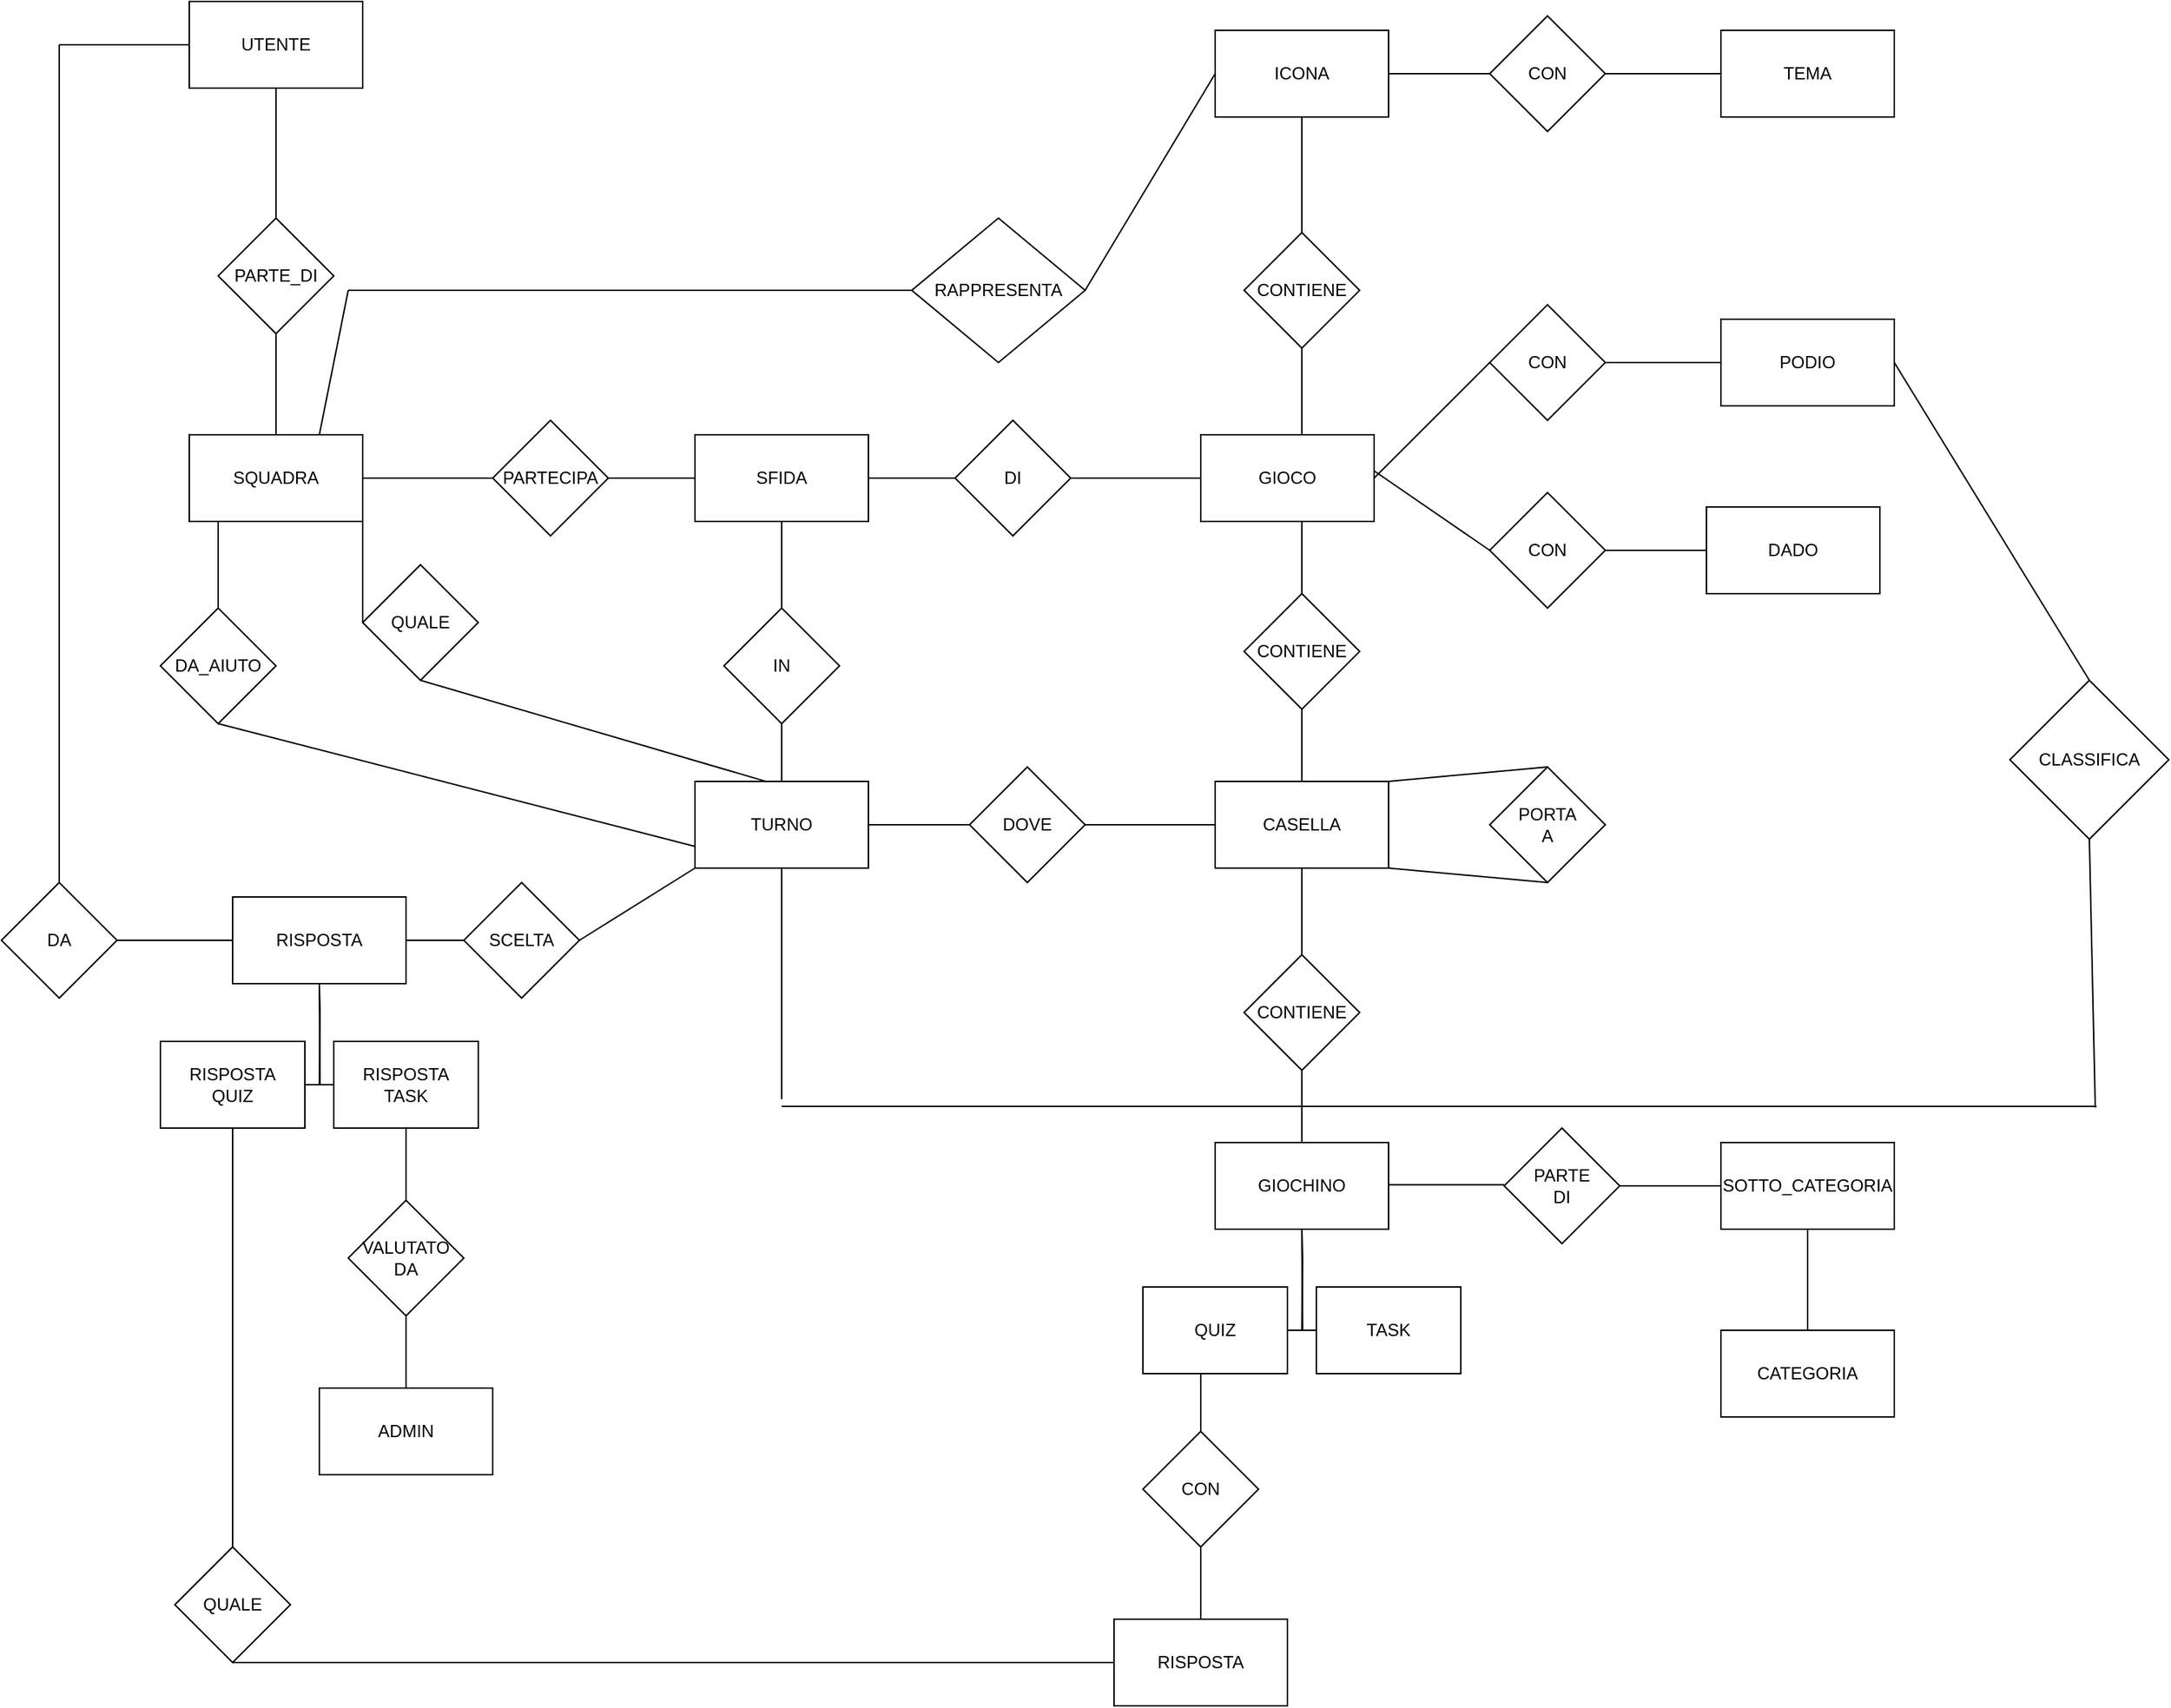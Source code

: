 <mxfile version="14.6.5" type="github">
  <diagram id="R2lEEEUBdFMjLlhIrx00" name="Page-1">
    <mxGraphModel dx="3067" dy="7813" grid="1" gridSize="10" guides="1" tooltips="1" connect="1" arrows="1" fold="1" page="0" pageScale="1" pageWidth="850" pageHeight="1100" math="0" shadow="0" extFonts="Permanent Marker^https://fonts.googleapis.com/css?family=Permanent+Marker">
      <root>
        <object label="" id="0">
          <mxCell />
        </object>
        <mxCell id="1" parent="0" />
        <mxCell id="_yOBdkl509Or3iE-9fz3-2" value="UTENTE" style="rounded=0;whiteSpace=wrap;html=1;" vertex="1" parent="1">
          <mxGeometry x="220" y="-2750" width="120" height="60" as="geometry" />
        </mxCell>
        <mxCell id="_yOBdkl509Or3iE-9fz3-3" value="" style="endArrow=none;html=1;" edge="1" parent="1" source="_yOBdkl509Or3iE-9fz3-2">
          <mxGeometry width="50" height="50" relative="1" as="geometry">
            <mxPoint x="280" y="-2670" as="sourcePoint" />
            <mxPoint x="280" y="-2600" as="targetPoint" />
          </mxGeometry>
        </mxCell>
        <mxCell id="_yOBdkl509Or3iE-9fz3-4" value="PARTE_DI" style="rhombus;whiteSpace=wrap;html=1;" vertex="1" parent="1">
          <mxGeometry x="240" y="-2600" width="80" height="80" as="geometry" />
        </mxCell>
        <mxCell id="_yOBdkl509Or3iE-9fz3-5" value="" style="endArrow=none;html=1;entryX=0.5;entryY=1;entryDx=0;entryDy=0;" edge="1" parent="1" target="_yOBdkl509Or3iE-9fz3-4">
          <mxGeometry width="50" height="50" relative="1" as="geometry">
            <mxPoint x="280" y="-2440" as="sourcePoint" />
            <mxPoint x="450" y="-2680" as="targetPoint" />
          </mxGeometry>
        </mxCell>
        <mxCell id="_yOBdkl509Or3iE-9fz3-6" value="SQUADRA&lt;br&gt;" style="rounded=0;whiteSpace=wrap;html=1;" vertex="1" parent="1">
          <mxGeometry x="220" y="-2450" width="120" height="60" as="geometry" />
        </mxCell>
        <mxCell id="_yOBdkl509Or3iE-9fz3-7" value="" style="endArrow=none;html=1;entryX=1;entryY=0.5;entryDx=0;entryDy=0;" edge="1" parent="1" target="_yOBdkl509Or3iE-9fz3-6">
          <mxGeometry width="50" height="50" relative="1" as="geometry">
            <mxPoint x="440" y="-2420" as="sourcePoint" />
            <mxPoint x="390" y="-2390" as="targetPoint" />
          </mxGeometry>
        </mxCell>
        <mxCell id="_yOBdkl509Or3iE-9fz3-8" value="PARTECIPA&lt;br&gt;" style="rhombus;whiteSpace=wrap;html=1;" vertex="1" parent="1">
          <mxGeometry x="430" y="-2460" width="80" height="80" as="geometry" />
        </mxCell>
        <mxCell id="_yOBdkl509Or3iE-9fz3-9" value="" style="endArrow=none;html=1;exitX=1;exitY=0.5;exitDx=0;exitDy=0;" edge="1" parent="1" source="_yOBdkl509Or3iE-9fz3-8" target="_yOBdkl509Or3iE-9fz3-10">
          <mxGeometry width="50" height="50" relative="1" as="geometry">
            <mxPoint x="400" y="-2650" as="sourcePoint" />
            <mxPoint x="600" y="-2420" as="targetPoint" />
          </mxGeometry>
        </mxCell>
        <mxCell id="_yOBdkl509Or3iE-9fz3-10" value="SFIDA" style="rounded=0;whiteSpace=wrap;html=1;" vertex="1" parent="1">
          <mxGeometry x="570" y="-2450" width="120" height="60" as="geometry" />
        </mxCell>
        <mxCell id="_yOBdkl509Or3iE-9fz3-11" value="" style="endArrow=none;html=1;entryX=1;entryY=0.5;entryDx=0;entryDy=0;" edge="1" parent="1" target="_yOBdkl509Or3iE-9fz3-10">
          <mxGeometry width="50" height="50" relative="1" as="geometry">
            <mxPoint x="760" y="-2420" as="sourcePoint" />
            <mxPoint x="450" y="-2700" as="targetPoint" />
          </mxGeometry>
        </mxCell>
        <mxCell id="_yOBdkl509Or3iE-9fz3-12" value="DI&lt;br&gt;" style="rhombus;whiteSpace=wrap;html=1;" vertex="1" parent="1">
          <mxGeometry x="750" y="-2460" width="80" height="80" as="geometry" />
        </mxCell>
        <mxCell id="_yOBdkl509Or3iE-9fz3-13" value="" style="endArrow=none;html=1;entryX=0;entryY=0.5;entryDx=0;entryDy=0;exitX=1;exitY=0.5;exitDx=0;exitDy=0;" edge="1" parent="1" source="_yOBdkl509Or3iE-9fz3-90" target="_yOBdkl509Or3iE-9fz3-87">
          <mxGeometry width="50" height="50" relative="1" as="geometry">
            <mxPoint x="830" y="-2180.71" as="sourcePoint" />
            <mxPoint x="920" y="-2180.71" as="targetPoint" />
          </mxGeometry>
        </mxCell>
        <mxCell id="_yOBdkl509Or3iE-9fz3-16" value="GIOCO" style="rounded=0;whiteSpace=wrap;html=1;" vertex="1" parent="1">
          <mxGeometry x="920" y="-2450" width="120" height="60" as="geometry" />
        </mxCell>
        <mxCell id="_yOBdkl509Or3iE-9fz3-17" value="" style="endArrow=none;html=1;" edge="1" parent="1">
          <mxGeometry width="50" height="50" relative="1" as="geometry">
            <mxPoint x="990" y="-2450" as="sourcePoint" />
            <mxPoint x="990" y="-2520" as="targetPoint" />
          </mxGeometry>
        </mxCell>
        <mxCell id="_yOBdkl509Or3iE-9fz3-18" value="ICONA" style="rounded=0;whiteSpace=wrap;html=1;" vertex="1" parent="1">
          <mxGeometry x="930" y="-2730" width="120" height="60" as="geometry" />
        </mxCell>
        <mxCell id="_yOBdkl509Or3iE-9fz3-19" value="" style="endArrow=none;html=1;entryX=0;entryY=0.5;entryDx=0;entryDy=0;" edge="1" parent="1" target="_yOBdkl509Or3iE-9fz3-18">
          <mxGeometry width="50" height="50" relative="1" as="geometry">
            <mxPoint x="840" y="-2550" as="sourcePoint" />
            <mxPoint x="890" y="-2710" as="targetPoint" />
          </mxGeometry>
        </mxCell>
        <mxCell id="_yOBdkl509Or3iE-9fz3-20" value="RAPPRESENTA&lt;br&gt;" style="rhombus;whiteSpace=wrap;html=1;" vertex="1" parent="1">
          <mxGeometry x="720" y="-2600" width="120" height="100" as="geometry" />
        </mxCell>
        <mxCell id="_yOBdkl509Or3iE-9fz3-22" value="" style="endArrow=none;html=1;exitX=0;exitY=0.5;exitDx=0;exitDy=0;" edge="1" parent="1" source="_yOBdkl509Or3iE-9fz3-20">
          <mxGeometry width="50" height="50" relative="1" as="geometry">
            <mxPoint x="440" y="-2660" as="sourcePoint" />
            <mxPoint x="330" y="-2550" as="targetPoint" />
          </mxGeometry>
        </mxCell>
        <mxCell id="_yOBdkl509Or3iE-9fz3-23" value="" style="endArrow=none;html=1;exitX=0.75;exitY=0;exitDx=0;exitDy=0;" edge="1" parent="1" source="_yOBdkl509Or3iE-9fz3-6">
          <mxGeometry width="50" height="50" relative="1" as="geometry">
            <mxPoint x="320" y="-2460" as="sourcePoint" />
            <mxPoint x="330" y="-2550" as="targetPoint" />
          </mxGeometry>
        </mxCell>
        <mxCell id="_yOBdkl509Or3iE-9fz3-26" value="" style="endArrow=none;html=1;" edge="1" parent="1">
          <mxGeometry width="50" height="50" relative="1" as="geometry">
            <mxPoint x="630" y="-2320" as="sourcePoint" />
            <mxPoint x="630" y="-2390" as="targetPoint" />
          </mxGeometry>
        </mxCell>
        <mxCell id="_yOBdkl509Or3iE-9fz3-27" value="IN" style="rhombus;whiteSpace=wrap;html=1;" vertex="1" parent="1">
          <mxGeometry x="590" y="-2330" width="80" height="80" as="geometry" />
        </mxCell>
        <mxCell id="_yOBdkl509Or3iE-9fz3-28" value="" style="endArrow=none;html=1;" edge="1" parent="1">
          <mxGeometry width="50" height="50" relative="1" as="geometry">
            <mxPoint x="630" y="-2200" as="sourcePoint" />
            <mxPoint x="630" y="-2250" as="targetPoint" />
          </mxGeometry>
        </mxCell>
        <mxCell id="_yOBdkl509Or3iE-9fz3-29" value="TURNO" style="rounded=0;whiteSpace=wrap;html=1;" vertex="1" parent="1">
          <mxGeometry x="570" y="-2210" width="120" height="60" as="geometry" />
        </mxCell>
        <mxCell id="_yOBdkl509Or3iE-9fz3-30" value="" style="endArrow=none;html=1;" edge="1" parent="1" target="_yOBdkl509Or3iE-9fz3-31">
          <mxGeometry width="50" height="50" relative="1" as="geometry">
            <mxPoint x="240" y="-2390" as="sourcePoint" />
            <mxPoint x="240" y="-2390" as="targetPoint" />
          </mxGeometry>
        </mxCell>
        <mxCell id="_yOBdkl509Or3iE-9fz3-31" value="DA_AIUTO" style="rhombus;whiteSpace=wrap;html=1;" vertex="1" parent="1">
          <mxGeometry x="200" y="-2330" width="80" height="80" as="geometry" />
        </mxCell>
        <mxCell id="_yOBdkl509Or3iE-9fz3-32" value="" style="endArrow=none;html=1;exitX=0;exitY=0.75;exitDx=0;exitDy=0;" edge="1" parent="1" source="_yOBdkl509Or3iE-9fz3-29">
          <mxGeometry width="50" height="50" relative="1" as="geometry">
            <mxPoint x="550" y="-2180" as="sourcePoint" />
            <mxPoint x="240" y="-2250" as="targetPoint" />
            <Array as="points" />
          </mxGeometry>
        </mxCell>
        <mxCell id="_yOBdkl509Or3iE-9fz3-33" value="" style="endArrow=none;html=1;" edge="1" parent="1" target="_yOBdkl509Or3iE-9fz3-34">
          <mxGeometry width="50" height="50" relative="1" as="geometry">
            <mxPoint x="340" y="-2320" as="sourcePoint" />
            <mxPoint x="340" y="-2390" as="targetPoint" />
          </mxGeometry>
        </mxCell>
        <mxCell id="_yOBdkl509Or3iE-9fz3-34" value="QUALE" style="rhombus;whiteSpace=wrap;html=1;" vertex="1" parent="1">
          <mxGeometry x="340" y="-2360" width="80" height="80" as="geometry" />
        </mxCell>
        <mxCell id="_yOBdkl509Or3iE-9fz3-38" value="" style="endArrow=none;html=1;exitX=0;exitY=0.5;exitDx=0;exitDy=0;" edge="1" parent="1" source="_yOBdkl509Or3iE-9fz3-34">
          <mxGeometry width="50" height="50" relative="1" as="geometry">
            <mxPoint x="290" y="-2340" as="sourcePoint" />
            <mxPoint x="340" y="-2390" as="targetPoint" />
          </mxGeometry>
        </mxCell>
        <mxCell id="_yOBdkl509Or3iE-9fz3-39" value="" style="endArrow=none;html=1;exitX=0.418;exitY=0.005;exitDx=0;exitDy=0;exitPerimeter=0;" edge="1" parent="1" source="_yOBdkl509Or3iE-9fz3-29">
          <mxGeometry width="50" height="50" relative="1" as="geometry">
            <mxPoint x="330" y="-2230" as="sourcePoint" />
            <mxPoint x="380" y="-2280" as="targetPoint" />
          </mxGeometry>
        </mxCell>
        <mxCell id="_yOBdkl509Or3iE-9fz3-40" value="" style="endArrow=none;html=1;exitX=0;exitY=1;exitDx=0;exitDy=0;entryX=1;entryY=0.5;entryDx=0;entryDy=0;entryPerimeter=0;" edge="1" parent="1" source="_yOBdkl509Or3iE-9fz3-29" target="_yOBdkl509Or3iE-9fz3-41">
          <mxGeometry width="50" height="50" relative="1" as="geometry">
            <mxPoint x="540" y="-2145" as="sourcePoint" />
            <mxPoint x="500" y="-2100" as="targetPoint" />
          </mxGeometry>
        </mxCell>
        <mxCell id="_yOBdkl509Or3iE-9fz3-41" value="SCELTA" style="rhombus;whiteSpace=wrap;html=1;" vertex="1" parent="1">
          <mxGeometry x="410" y="-2140" width="80" height="80" as="geometry" />
        </mxCell>
        <mxCell id="_yOBdkl509Or3iE-9fz3-42" value="" style="endArrow=none;html=1;" edge="1" parent="1">
          <mxGeometry width="50" height="50" relative="1" as="geometry">
            <mxPoint x="350" y="-2100" as="sourcePoint" />
            <mxPoint x="410" y="-2100" as="targetPoint" />
          </mxGeometry>
        </mxCell>
        <mxCell id="_yOBdkl509Or3iE-9fz3-44" value="RISPOSTA" style="rounded=0;whiteSpace=wrap;html=1;" vertex="1" parent="1">
          <mxGeometry x="250" y="-2130" width="120" height="60" as="geometry" />
        </mxCell>
        <mxCell id="_yOBdkl509Or3iE-9fz3-46" value="" style="endArrow=none;html=1;" edge="1" parent="1" target="_yOBdkl509Or3iE-9fz3-47">
          <mxGeometry width="50" height="50" relative="1" as="geometry">
            <mxPoint x="160" y="-2100" as="sourcePoint" />
            <mxPoint x="250" y="-2100" as="targetPoint" />
          </mxGeometry>
        </mxCell>
        <mxCell id="_yOBdkl509Or3iE-9fz3-47" value="DA" style="rhombus;whiteSpace=wrap;html=1;" vertex="1" parent="1">
          <mxGeometry x="90" y="-2140" width="80" height="80" as="geometry" />
        </mxCell>
        <mxCell id="_yOBdkl509Or3iE-9fz3-51" value="" style="endArrow=none;html=1;exitX=1;exitY=0.5;exitDx=0;exitDy=0;" edge="1" parent="1" source="_yOBdkl509Or3iE-9fz3-47">
          <mxGeometry width="50" height="50" relative="1" as="geometry">
            <mxPoint x="200" y="-2050" as="sourcePoint" />
            <mxPoint x="250" y="-2100" as="targetPoint" />
          </mxGeometry>
        </mxCell>
        <mxCell id="_yOBdkl509Or3iE-9fz3-52" value="" style="endArrow=none;html=1;" edge="1" parent="1">
          <mxGeometry width="50" height="50" relative="1" as="geometry">
            <mxPoint x="130" y="-2140" as="sourcePoint" />
            <mxPoint x="130" y="-2720" as="targetPoint" />
          </mxGeometry>
        </mxCell>
        <mxCell id="_yOBdkl509Or3iE-9fz3-53" value="" style="endArrow=none;html=1;exitX=0;exitY=0.5;exitDx=0;exitDy=0;" edge="1" parent="1" source="_yOBdkl509Or3iE-9fz3-2">
          <mxGeometry width="50" height="50" relative="1" as="geometry">
            <mxPoint x="340" y="-2380" as="sourcePoint" />
            <mxPoint x="130" y="-2720" as="targetPoint" />
          </mxGeometry>
        </mxCell>
        <mxCell id="_yOBdkl509Or3iE-9fz3-58" value="" style="edgeStyle=orthogonalEdgeStyle;startArrow=none;endArrow=none;rounded=0;targetPortConstraint=eastwest;sourcePortConstraint=northsouth;" edge="1" target="_yOBdkl509Or3iE-9fz3-60" parent="1">
          <mxGeometry relative="1" as="geometry">
            <mxPoint x="310" y="-2070" as="sourcePoint" />
          </mxGeometry>
        </mxCell>
        <mxCell id="_yOBdkl509Or3iE-9fz3-59" value="" style="edgeStyle=orthogonalEdgeStyle;startArrow=none;endArrow=none;rounded=0;targetPortConstraint=eastwest;sourcePortConstraint=northsouth;" edge="1" target="_yOBdkl509Or3iE-9fz3-61" parent="1">
          <mxGeometry relative="1" as="geometry">
            <mxPoint x="310" y="-2070" as="sourcePoint" />
          </mxGeometry>
        </mxCell>
        <mxCell id="_yOBdkl509Or3iE-9fz3-60" value="RISPOSTA&lt;br&gt;QUIZ" style="whiteSpace=wrap;html=1;align=center;verticalAlign=middle;treeFolding=1;treeMoving=1;" vertex="1" parent="1">
          <mxGeometry x="200" y="-2030" width="100" height="60" as="geometry" />
        </mxCell>
        <mxCell id="_yOBdkl509Or3iE-9fz3-61" value="RISPOSTA&lt;br&gt;TASK" style="whiteSpace=wrap;html=1;align=center;verticalAlign=middle;treeFolding=1;treeMoving=1;" vertex="1" parent="1">
          <mxGeometry x="320" y="-2030" width="100" height="60" as="geometry" />
        </mxCell>
        <mxCell id="_yOBdkl509Or3iE-9fz3-62" value="" style="endArrow=none;html=1;" edge="1" parent="1" target="_yOBdkl509Or3iE-9fz3-63">
          <mxGeometry width="50" height="50" relative="1" as="geometry">
            <mxPoint x="370" y="-1910" as="sourcePoint" />
            <mxPoint x="370" y="-1970" as="targetPoint" />
          </mxGeometry>
        </mxCell>
        <mxCell id="_yOBdkl509Or3iE-9fz3-63" value="VALUTATO&lt;br&gt;DA" style="rhombus;whiteSpace=wrap;html=1;" vertex="1" parent="1">
          <mxGeometry x="330" y="-1920" width="80" height="80" as="geometry" />
        </mxCell>
        <mxCell id="_yOBdkl509Or3iE-9fz3-64" value="" style="endArrow=none;html=1;" edge="1" parent="1">
          <mxGeometry width="50" height="50" relative="1" as="geometry">
            <mxPoint x="370" y="-1790" as="sourcePoint" />
            <mxPoint x="370" y="-1840" as="targetPoint" />
          </mxGeometry>
        </mxCell>
        <mxCell id="_yOBdkl509Or3iE-9fz3-65" value="" style="endArrow=none;html=1;entryX=0.5;entryY=1;entryDx=0;entryDy=0;exitX=0.5;exitY=0;exitDx=0;exitDy=0;" edge="1" parent="1" source="_yOBdkl509Or3iE-9fz3-63" target="_yOBdkl509Or3iE-9fz3-61">
          <mxGeometry width="50" height="50" relative="1" as="geometry">
            <mxPoint x="320" y="-1920" as="sourcePoint" />
            <mxPoint x="380" y="-1970" as="targetPoint" />
          </mxGeometry>
        </mxCell>
        <mxCell id="_yOBdkl509Or3iE-9fz3-67" value="ADMIN" style="rounded=0;whiteSpace=wrap;html=1;" vertex="1" parent="1">
          <mxGeometry x="310" y="-1790" width="120" height="60" as="geometry" />
        </mxCell>
        <mxCell id="_yOBdkl509Or3iE-9fz3-68" value="CONTIENE" style="rhombus;whiteSpace=wrap;html=1;" vertex="1" parent="1">
          <mxGeometry x="950" y="-2590" width="80" height="80" as="geometry" />
        </mxCell>
        <mxCell id="_yOBdkl509Or3iE-9fz3-70" value="" style="endArrow=none;html=1;" edge="1" parent="1">
          <mxGeometry width="50" height="50" relative="1" as="geometry">
            <mxPoint x="990" y="-2590" as="sourcePoint" />
            <mxPoint x="990" y="-2670" as="targetPoint" />
          </mxGeometry>
        </mxCell>
        <mxCell id="_yOBdkl509Or3iE-9fz3-72" value="" style="endArrow=none;html=1;" edge="1" parent="1">
          <mxGeometry width="50" height="50" relative="1" as="geometry">
            <mxPoint x="1050" y="-2700" as="sourcePoint" />
            <mxPoint x="1120" y="-2700" as="targetPoint" />
          </mxGeometry>
        </mxCell>
        <mxCell id="_yOBdkl509Or3iE-9fz3-73" value="CON" style="rhombus;whiteSpace=wrap;html=1;" vertex="1" parent="1">
          <mxGeometry x="1120" y="-2740" width="80" height="80" as="geometry" />
        </mxCell>
        <mxCell id="_yOBdkl509Or3iE-9fz3-74" value="" style="endArrow=none;html=1;" edge="1" parent="1">
          <mxGeometry width="50" height="50" relative="1" as="geometry">
            <mxPoint x="1200" y="-2700" as="sourcePoint" />
            <mxPoint x="1280" y="-2700" as="targetPoint" />
          </mxGeometry>
        </mxCell>
        <mxCell id="_yOBdkl509Or3iE-9fz3-75" value="TEMA" style="rounded=0;whiteSpace=wrap;html=1;" vertex="1" parent="1">
          <mxGeometry x="1280" y="-2730" width="120" height="60" as="geometry" />
        </mxCell>
        <mxCell id="_yOBdkl509Or3iE-9fz3-76" value="" style="endArrow=none;html=1;entryX=0;entryY=0.5;entryDx=0;entryDy=0;" edge="1" parent="1" target="_yOBdkl509Or3iE-9fz3-78">
          <mxGeometry width="50" height="50" relative="1" as="geometry">
            <mxPoint x="1040" y="-2420" as="sourcePoint" />
            <mxPoint x="1100" y="-2490" as="targetPoint" />
          </mxGeometry>
        </mxCell>
        <mxCell id="_yOBdkl509Or3iE-9fz3-77" value="" style="endArrow=none;html=1;entryX=0;entryY=0.5;entryDx=0;entryDy=0;" edge="1" parent="1" target="_yOBdkl509Or3iE-9fz3-79">
          <mxGeometry width="50" height="50" relative="1" as="geometry">
            <mxPoint x="1040" y="-2425" as="sourcePoint" />
            <mxPoint x="1090" y="-2380" as="targetPoint" />
          </mxGeometry>
        </mxCell>
        <mxCell id="_yOBdkl509Or3iE-9fz3-78" value="CON" style="rhombus;whiteSpace=wrap;html=1;" vertex="1" parent="1">
          <mxGeometry x="1120" y="-2540" width="80" height="80" as="geometry" />
        </mxCell>
        <mxCell id="_yOBdkl509Or3iE-9fz3-79" value="CON" style="rhombus;whiteSpace=wrap;html=1;" vertex="1" parent="1">
          <mxGeometry x="1120" y="-2410" width="80" height="80" as="geometry" />
        </mxCell>
        <mxCell id="_yOBdkl509Or3iE-9fz3-80" value="" style="endArrow=none;html=1;" edge="1" parent="1">
          <mxGeometry width="50" height="50" relative="1" as="geometry">
            <mxPoint x="1200" y="-2500" as="sourcePoint" />
            <mxPoint x="1280" y="-2500" as="targetPoint" />
          </mxGeometry>
        </mxCell>
        <mxCell id="_yOBdkl509Or3iE-9fz3-81" value="" style="endArrow=none;html=1;" edge="1" parent="1">
          <mxGeometry width="50" height="50" relative="1" as="geometry">
            <mxPoint x="1200" y="-2370" as="sourcePoint" />
            <mxPoint x="1280" y="-2370" as="targetPoint" />
          </mxGeometry>
        </mxCell>
        <mxCell id="_yOBdkl509Or3iE-9fz3-82" value="DADO" style="rounded=0;whiteSpace=wrap;html=1;" vertex="1" parent="1">
          <mxGeometry x="1270" y="-2400" width="120" height="60" as="geometry" />
        </mxCell>
        <mxCell id="_yOBdkl509Or3iE-9fz3-83" value="PODIO" style="rounded=0;whiteSpace=wrap;html=1;" vertex="1" parent="1">
          <mxGeometry x="1280" y="-2530" width="120" height="60" as="geometry" />
        </mxCell>
        <mxCell id="_yOBdkl509Or3iE-9fz3-84" value="" style="endArrow=none;html=1;" edge="1" parent="1">
          <mxGeometry width="50" height="50" relative="1" as="geometry">
            <mxPoint x="990" y="-2320" as="sourcePoint" />
            <mxPoint x="990" y="-2390" as="targetPoint" />
          </mxGeometry>
        </mxCell>
        <mxCell id="_yOBdkl509Or3iE-9fz3-85" value="CONTIENE" style="rhombus;whiteSpace=wrap;html=1;" vertex="1" parent="1">
          <mxGeometry x="950" y="-2340" width="80" height="80" as="geometry" />
        </mxCell>
        <mxCell id="_yOBdkl509Or3iE-9fz3-86" value="" style="endArrow=none;html=1;entryX=0.5;entryY=0;entryDx=0;entryDy=0;entryPerimeter=0;" edge="1" parent="1" target="_yOBdkl509Or3iE-9fz3-87">
          <mxGeometry width="50" height="50" relative="1" as="geometry">
            <mxPoint x="990" y="-2170" as="sourcePoint" />
            <mxPoint x="990" y="-2240" as="targetPoint" />
          </mxGeometry>
        </mxCell>
        <mxCell id="_yOBdkl509Or3iE-9fz3-87" value="CASELLA" style="rounded=0;whiteSpace=wrap;html=1;" vertex="1" parent="1">
          <mxGeometry x="930" y="-2210" width="120" height="60" as="geometry" />
        </mxCell>
        <mxCell id="_yOBdkl509Or3iE-9fz3-89" value="" style="endArrow=none;html=1;exitX=0.5;exitY=0;exitDx=0;exitDy=0;" edge="1" parent="1" source="_yOBdkl509Or3iE-9fz3-87">
          <mxGeometry width="50" height="50" relative="1" as="geometry">
            <mxPoint x="940" y="-2210" as="sourcePoint" />
            <mxPoint x="990" y="-2260" as="targetPoint" />
          </mxGeometry>
        </mxCell>
        <mxCell id="_yOBdkl509Or3iE-9fz3-90" value="DOVE" style="rhombus;whiteSpace=wrap;html=1;" vertex="1" parent="1">
          <mxGeometry x="760" y="-2220" width="80" height="80" as="geometry" />
        </mxCell>
        <mxCell id="_yOBdkl509Or3iE-9fz3-91" value="" style="endArrow=none;html=1;entryX=0;entryY=0.5;entryDx=0;entryDy=0;exitX=1;exitY=0.5;exitDx=0;exitDy=0;" edge="1" parent="1" source="_yOBdkl509Or3iE-9fz3-12" target="_yOBdkl509Or3iE-9fz3-16">
          <mxGeometry width="50" height="50" relative="1" as="geometry">
            <mxPoint x="840" y="-2400" as="sourcePoint" />
            <mxPoint x="890" y="-2450" as="targetPoint" />
          </mxGeometry>
        </mxCell>
        <mxCell id="_yOBdkl509Or3iE-9fz3-92" value="" style="endArrow=none;html=1;" edge="1" parent="1" source="_yOBdkl509Or3iE-9fz3-29">
          <mxGeometry width="50" height="50" relative="1" as="geometry">
            <mxPoint x="710" y="-2130" as="sourcePoint" />
            <mxPoint x="760" y="-2180" as="targetPoint" />
          </mxGeometry>
        </mxCell>
        <mxCell id="_yOBdkl509Or3iE-9fz3-93" value="PORTA&lt;br&gt;A" style="rhombus;whiteSpace=wrap;html=1;" vertex="1" parent="1">
          <mxGeometry x="1120" y="-2220" width="80" height="80" as="geometry" />
        </mxCell>
        <mxCell id="_yOBdkl509Or3iE-9fz3-94" value="" style="endArrow=none;html=1;exitX=1;exitY=0;exitDx=0;exitDy=0;" edge="1" parent="1" source="_yOBdkl509Or3iE-9fz3-87">
          <mxGeometry width="50" height="50" relative="1" as="geometry">
            <mxPoint x="930" y="-2400" as="sourcePoint" />
            <mxPoint x="1160" y="-2220" as="targetPoint" />
          </mxGeometry>
        </mxCell>
        <mxCell id="_yOBdkl509Or3iE-9fz3-96" value="" style="endArrow=none;html=1;exitX=0.5;exitY=1;exitDx=0;exitDy=0;entryX=1;entryY=1;entryDx=0;entryDy=0;" edge="1" parent="1" source="_yOBdkl509Or3iE-9fz3-93" target="_yOBdkl509Or3iE-9fz3-87">
          <mxGeometry width="50" height="50" relative="1" as="geometry">
            <mxPoint x="930" y="-2400" as="sourcePoint" />
            <mxPoint x="980" y="-2450" as="targetPoint" />
          </mxGeometry>
        </mxCell>
        <mxCell id="_yOBdkl509Or3iE-9fz3-97" value="" style="endArrow=none;html=1;entryX=0.5;entryY=1;entryDx=0;entryDy=0;" edge="1" parent="1" target="_yOBdkl509Or3iE-9fz3-87">
          <mxGeometry width="50" height="50" relative="1" as="geometry">
            <mxPoint x="990" y="-2090" as="sourcePoint" />
            <mxPoint x="980" y="-1740" as="targetPoint" />
          </mxGeometry>
        </mxCell>
        <mxCell id="_yOBdkl509Or3iE-9fz3-99" value="CONTIENE" style="rhombus;whiteSpace=wrap;html=1;" vertex="1" parent="1">
          <mxGeometry x="950" y="-2090" width="80" height="80" as="geometry" />
        </mxCell>
        <mxCell id="_yOBdkl509Or3iE-9fz3-100" value="" style="endArrow=none;html=1;" edge="1" parent="1">
          <mxGeometry width="50" height="50" relative="1" as="geometry">
            <mxPoint x="1050" y="-1930.71" as="sourcePoint" />
            <mxPoint x="1130" y="-1930.71" as="targetPoint" />
          </mxGeometry>
        </mxCell>
        <mxCell id="_yOBdkl509Or3iE-9fz3-101" value="" style="endArrow=none;html=1;" edge="1" parent="1">
          <mxGeometry width="50" height="50" relative="1" as="geometry">
            <mxPoint x="990" y="-1960" as="sourcePoint" />
            <mxPoint x="990" y="-2010" as="targetPoint" />
          </mxGeometry>
        </mxCell>
        <mxCell id="_yOBdkl509Or3iE-9fz3-102" value="GIOCHINO" style="rounded=0;whiteSpace=wrap;html=1;" vertex="1" parent="1">
          <mxGeometry x="930" y="-1960" width="120" height="60" as="geometry" />
        </mxCell>
        <mxCell id="_yOBdkl509Or3iE-9fz3-103" value="PARTE&lt;br&gt;DI" style="rhombus;whiteSpace=wrap;html=1;" vertex="1" parent="1">
          <mxGeometry x="1130" y="-1970" width="80" height="80" as="geometry" />
        </mxCell>
        <mxCell id="_yOBdkl509Or3iE-9fz3-104" value="" style="endArrow=none;html=1;" edge="1" parent="1">
          <mxGeometry width="50" height="50" relative="1" as="geometry">
            <mxPoint x="1210" y="-1930" as="sourcePoint" />
            <mxPoint x="1280" y="-1930" as="targetPoint" />
          </mxGeometry>
        </mxCell>
        <mxCell id="_yOBdkl509Or3iE-9fz3-105" value="SOTTO_CATEGORIA" style="rounded=0;whiteSpace=wrap;html=1;" vertex="1" parent="1">
          <mxGeometry x="1280" y="-1960" width="120" height="60" as="geometry" />
        </mxCell>
        <mxCell id="_yOBdkl509Or3iE-9fz3-106" value="" style="endArrow=none;html=1;" edge="1" parent="1" target="_yOBdkl509Or3iE-9fz3-107">
          <mxGeometry width="50" height="50" relative="1" as="geometry">
            <mxPoint x="1340" y="-1830" as="sourcePoint" />
            <mxPoint x="1340" y="-1900" as="targetPoint" />
          </mxGeometry>
        </mxCell>
        <mxCell id="_yOBdkl509Or3iE-9fz3-107" value="CATEGORIA" style="rounded=0;whiteSpace=wrap;html=1;" vertex="1" parent="1">
          <mxGeometry x="1280" y="-1830" width="120" height="60" as="geometry" />
        </mxCell>
        <mxCell id="_yOBdkl509Or3iE-9fz3-108" value="" style="endArrow=none;html=1;exitX=0.5;exitY=0;exitDx=0;exitDy=0;entryX=0.5;entryY=1;entryDx=0;entryDy=0;" edge="1" parent="1" source="_yOBdkl509Or3iE-9fz3-107" target="_yOBdkl509Or3iE-9fz3-105">
          <mxGeometry width="50" height="50" relative="1" as="geometry">
            <mxPoint x="1300" y="-1850" as="sourcePoint" />
            <mxPoint x="1350" y="-1900" as="targetPoint" />
          </mxGeometry>
        </mxCell>
        <mxCell id="_yOBdkl509Or3iE-9fz3-109" value="" style="edgeStyle=orthogonalEdgeStyle;startArrow=none;endArrow=none;rounded=0;targetPortConstraint=eastwest;sourcePortConstraint=northsouth;" edge="1" target="_yOBdkl509Or3iE-9fz3-111" parent="1">
          <mxGeometry relative="1" as="geometry">
            <mxPoint x="990" y="-1900" as="sourcePoint" />
          </mxGeometry>
        </mxCell>
        <mxCell id="_yOBdkl509Or3iE-9fz3-110" value="" style="edgeStyle=orthogonalEdgeStyle;startArrow=none;endArrow=none;rounded=0;targetPortConstraint=eastwest;sourcePortConstraint=northsouth;" edge="1" target="_yOBdkl509Or3iE-9fz3-112" parent="1">
          <mxGeometry relative="1" as="geometry">
            <mxPoint x="990" y="-1900" as="sourcePoint" />
          </mxGeometry>
        </mxCell>
        <mxCell id="_yOBdkl509Or3iE-9fz3-111" value="QUIZ" style="whiteSpace=wrap;html=1;align=center;verticalAlign=middle;treeFolding=1;treeMoving=1;" vertex="1" parent="1">
          <mxGeometry x="880" y="-1860" width="100" height="60" as="geometry" />
        </mxCell>
        <mxCell id="_yOBdkl509Or3iE-9fz3-112" value="TASK" style="whiteSpace=wrap;html=1;align=center;verticalAlign=middle;treeFolding=1;treeMoving=1;" vertex="1" parent="1">
          <mxGeometry x="1000" y="-1860" width="100" height="60" as="geometry" />
        </mxCell>
        <mxCell id="_yOBdkl509Or3iE-9fz3-117" value="RISPOSTA" style="rounded=0;whiteSpace=wrap;html=1;" vertex="1" parent="1">
          <mxGeometry x="860" y="-1630" width="120" height="60" as="geometry" />
        </mxCell>
        <mxCell id="_yOBdkl509Or3iE-9fz3-118" value="" style="endArrow=none;html=1;entryX=0.4;entryY=1;entryDx=0;entryDy=0;entryPerimeter=0;" edge="1" parent="1" target="_yOBdkl509Or3iE-9fz3-111">
          <mxGeometry width="50" height="50" relative="1" as="geometry">
            <mxPoint x="920" y="-1720" as="sourcePoint" />
            <mxPoint x="970" y="-1770" as="targetPoint" />
          </mxGeometry>
        </mxCell>
        <mxCell id="_yOBdkl509Or3iE-9fz3-119" value="CON" style="rhombus;whiteSpace=wrap;html=1;" vertex="1" parent="1">
          <mxGeometry x="880" y="-1760" width="80" height="80" as="geometry" />
        </mxCell>
        <mxCell id="_yOBdkl509Or3iE-9fz3-120" value="" style="endArrow=none;html=1;exitX=0.5;exitY=0;exitDx=0;exitDy=0;" edge="1" parent="1" source="_yOBdkl509Or3iE-9fz3-117">
          <mxGeometry width="50" height="50" relative="1" as="geometry">
            <mxPoint x="870" y="-1630" as="sourcePoint" />
            <mxPoint x="920" y="-1680" as="targetPoint" />
          </mxGeometry>
        </mxCell>
        <mxCell id="_yOBdkl509Or3iE-9fz3-121" value="" style="endArrow=none;html=1;exitX=0.5;exitY=1;exitDx=0;exitDy=0;" edge="1" parent="1" source="_yOBdkl509Or3iE-9fz3-122">
          <mxGeometry width="50" height="50" relative="1" as="geometry">
            <mxPoint x="260" y="-1600" as="sourcePoint" />
            <mxPoint x="860" y="-1600" as="targetPoint" />
          </mxGeometry>
        </mxCell>
        <mxCell id="_yOBdkl509Or3iE-9fz3-122" value="QUALE" style="rhombus;whiteSpace=wrap;html=1;" vertex="1" parent="1">
          <mxGeometry x="210" y="-1680" width="80" height="80" as="geometry" />
        </mxCell>
        <mxCell id="_yOBdkl509Or3iE-9fz3-126" value="" style="endArrow=none;html=1;entryX=0.5;entryY=1;entryDx=0;entryDy=0;" edge="1" parent="1" target="_yOBdkl509Or3iE-9fz3-60">
          <mxGeometry width="50" height="50" relative="1" as="geometry">
            <mxPoint x="250" y="-1680" as="sourcePoint" />
            <mxPoint x="300" y="-1730" as="targetPoint" />
          </mxGeometry>
        </mxCell>
        <mxCell id="_yOBdkl509Or3iE-9fz3-128" value="" style="line;strokeWidth=1;rotatable=0;dashed=0;labelPosition=right;align=left;verticalAlign=middle;spacingTop=0;spacingLeft=6;points=[];portConstraint=eastwest;" vertex="1" parent="1">
          <mxGeometry x="630" y="-1990" width="910" height="10" as="geometry" />
        </mxCell>
        <mxCell id="_yOBdkl509Or3iE-9fz3-130" value="" style="endArrow=none;html=1;entryX=0.5;entryY=1;entryDx=0;entryDy=0;exitX=0;exitY=0;exitDx=0;exitDy=0;exitPerimeter=0;" edge="1" parent="1" source="_yOBdkl509Or3iE-9fz3-128" target="_yOBdkl509Or3iE-9fz3-29">
          <mxGeometry width="50" height="50" relative="1" as="geometry">
            <mxPoint x="960" y="-2140" as="sourcePoint" />
            <mxPoint x="1010" y="-2190" as="targetPoint" />
          </mxGeometry>
        </mxCell>
        <mxCell id="_yOBdkl509Or3iE-9fz3-131" value="CLASSIFICA" style="rhombus;whiteSpace=wrap;html=1;" vertex="1" parent="1">
          <mxGeometry x="1480" y="-2280" width="110" height="110" as="geometry" />
        </mxCell>
        <mxCell id="_yOBdkl509Or3iE-9fz3-133" value="" style="endArrow=none;html=1;entryX=0.5;entryY=1;entryDx=0;entryDy=0;exitX=0.999;exitY=0.571;exitDx=0;exitDy=0;exitPerimeter=0;" edge="1" parent="1" source="_yOBdkl509Or3iE-9fz3-128" target="_yOBdkl509Or3iE-9fz3-131">
          <mxGeometry width="50" height="50" relative="1" as="geometry">
            <mxPoint x="1540" y="-1980" as="sourcePoint" />
            <mxPoint x="1620" y="-2150" as="targetPoint" />
          </mxGeometry>
        </mxCell>
        <mxCell id="_yOBdkl509Or3iE-9fz3-134" value="" style="endArrow=none;html=1;exitX=1;exitY=0.5;exitDx=0;exitDy=0;entryX=0.5;entryY=0;entryDx=0;entryDy=0;" edge="1" parent="1" source="_yOBdkl509Or3iE-9fz3-83" target="_yOBdkl509Or3iE-9fz3-131">
          <mxGeometry width="50" height="50" relative="1" as="geometry">
            <mxPoint x="1660" y="-2490" as="sourcePoint" />
            <mxPoint x="1710" y="-2540" as="targetPoint" />
          </mxGeometry>
        </mxCell>
      </root>
    </mxGraphModel>
  </diagram>
</mxfile>
